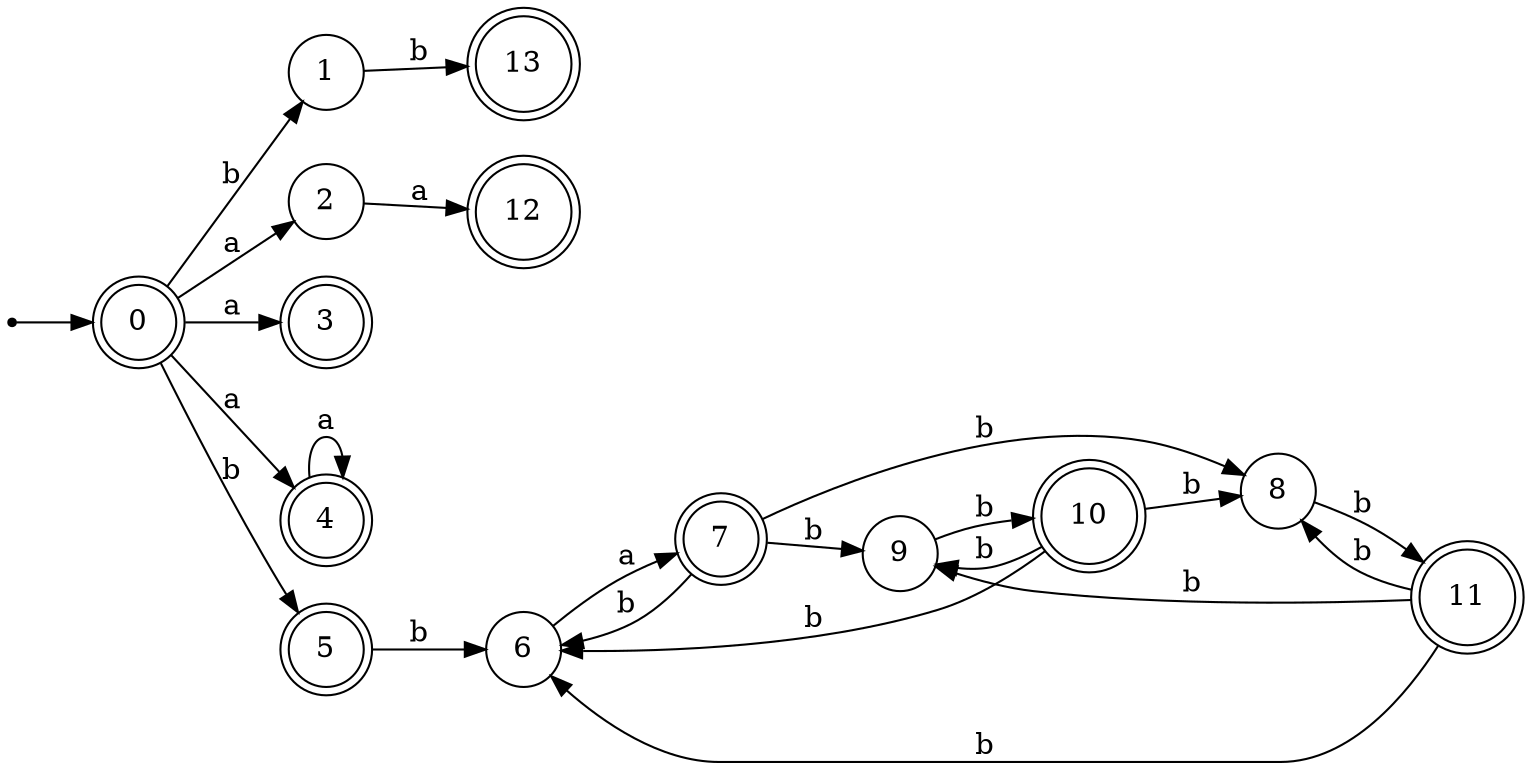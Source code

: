 digraph finite_state_machine {
rankdir=LR;
size="20,20";
node [shape = point]; "dummy0"
node [shape = doublecircle]; "0";"dummy0" -> "0";
node [shape = circle]; "1";
node [shape = circle]; "2";
node [shape = doublecircle]; "3";node [shape = doublecircle]; "4";node [shape = doublecircle]; "5";node [shape = circle]; "6";
node [shape = doublecircle]; "7";node [shape = circle]; "8";
node [shape = circle]; "9";
node [shape = doublecircle]; "10";node [shape = doublecircle]; "11";node [shape = doublecircle]; "12";node [shape = doublecircle]; "13";"0" -> "1" [label = "b"];
 "0" -> "5" [label = "b"];
 "0" -> "2" [label = "a"];
 "0" -> "3" [label = "a"];
 "0" -> "4" [label = "a"];
 "5" -> "6" [label = "b"];
 "6" -> "7" [label = "a"];
 "7" -> "8" [label = "b"];
 "7" -> "9" [label = "b"];
 "7" -> "6" [label = "b"];
 "9" -> "10" [label = "b"];
 "10" -> "8" [label = "b"];
 "10" -> "9" [label = "b"];
 "10" -> "6" [label = "b"];
 "8" -> "11" [label = "b"];
 "11" -> "8" [label = "b"];
 "11" -> "9" [label = "b"];
 "11" -> "6" [label = "b"];
 "4" -> "4" [label = "a"];
 "2" -> "12" [label = "a"];
 "1" -> "13" [label = "b"];
 }

